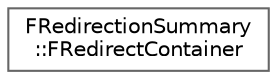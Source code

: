 digraph "Graphical Class Hierarchy"
{
 // INTERACTIVE_SVG=YES
 // LATEX_PDF_SIZE
  bgcolor="transparent";
  edge [fontname=Helvetica,fontsize=10,labelfontname=Helvetica,labelfontsize=10];
  node [fontname=Helvetica,fontsize=10,shape=box,height=0.2,width=0.4];
  rankdir="LR";
  Node0 [id="Node000000",label="FRedirectionSummary\l::FRedirectContainer",height=0.2,width=0.4,color="grey40", fillcolor="white", style="filled",URL="$d8/d42/structFRedirectionSummary_1_1FRedirectContainer.html",tooltip=" "];
}
